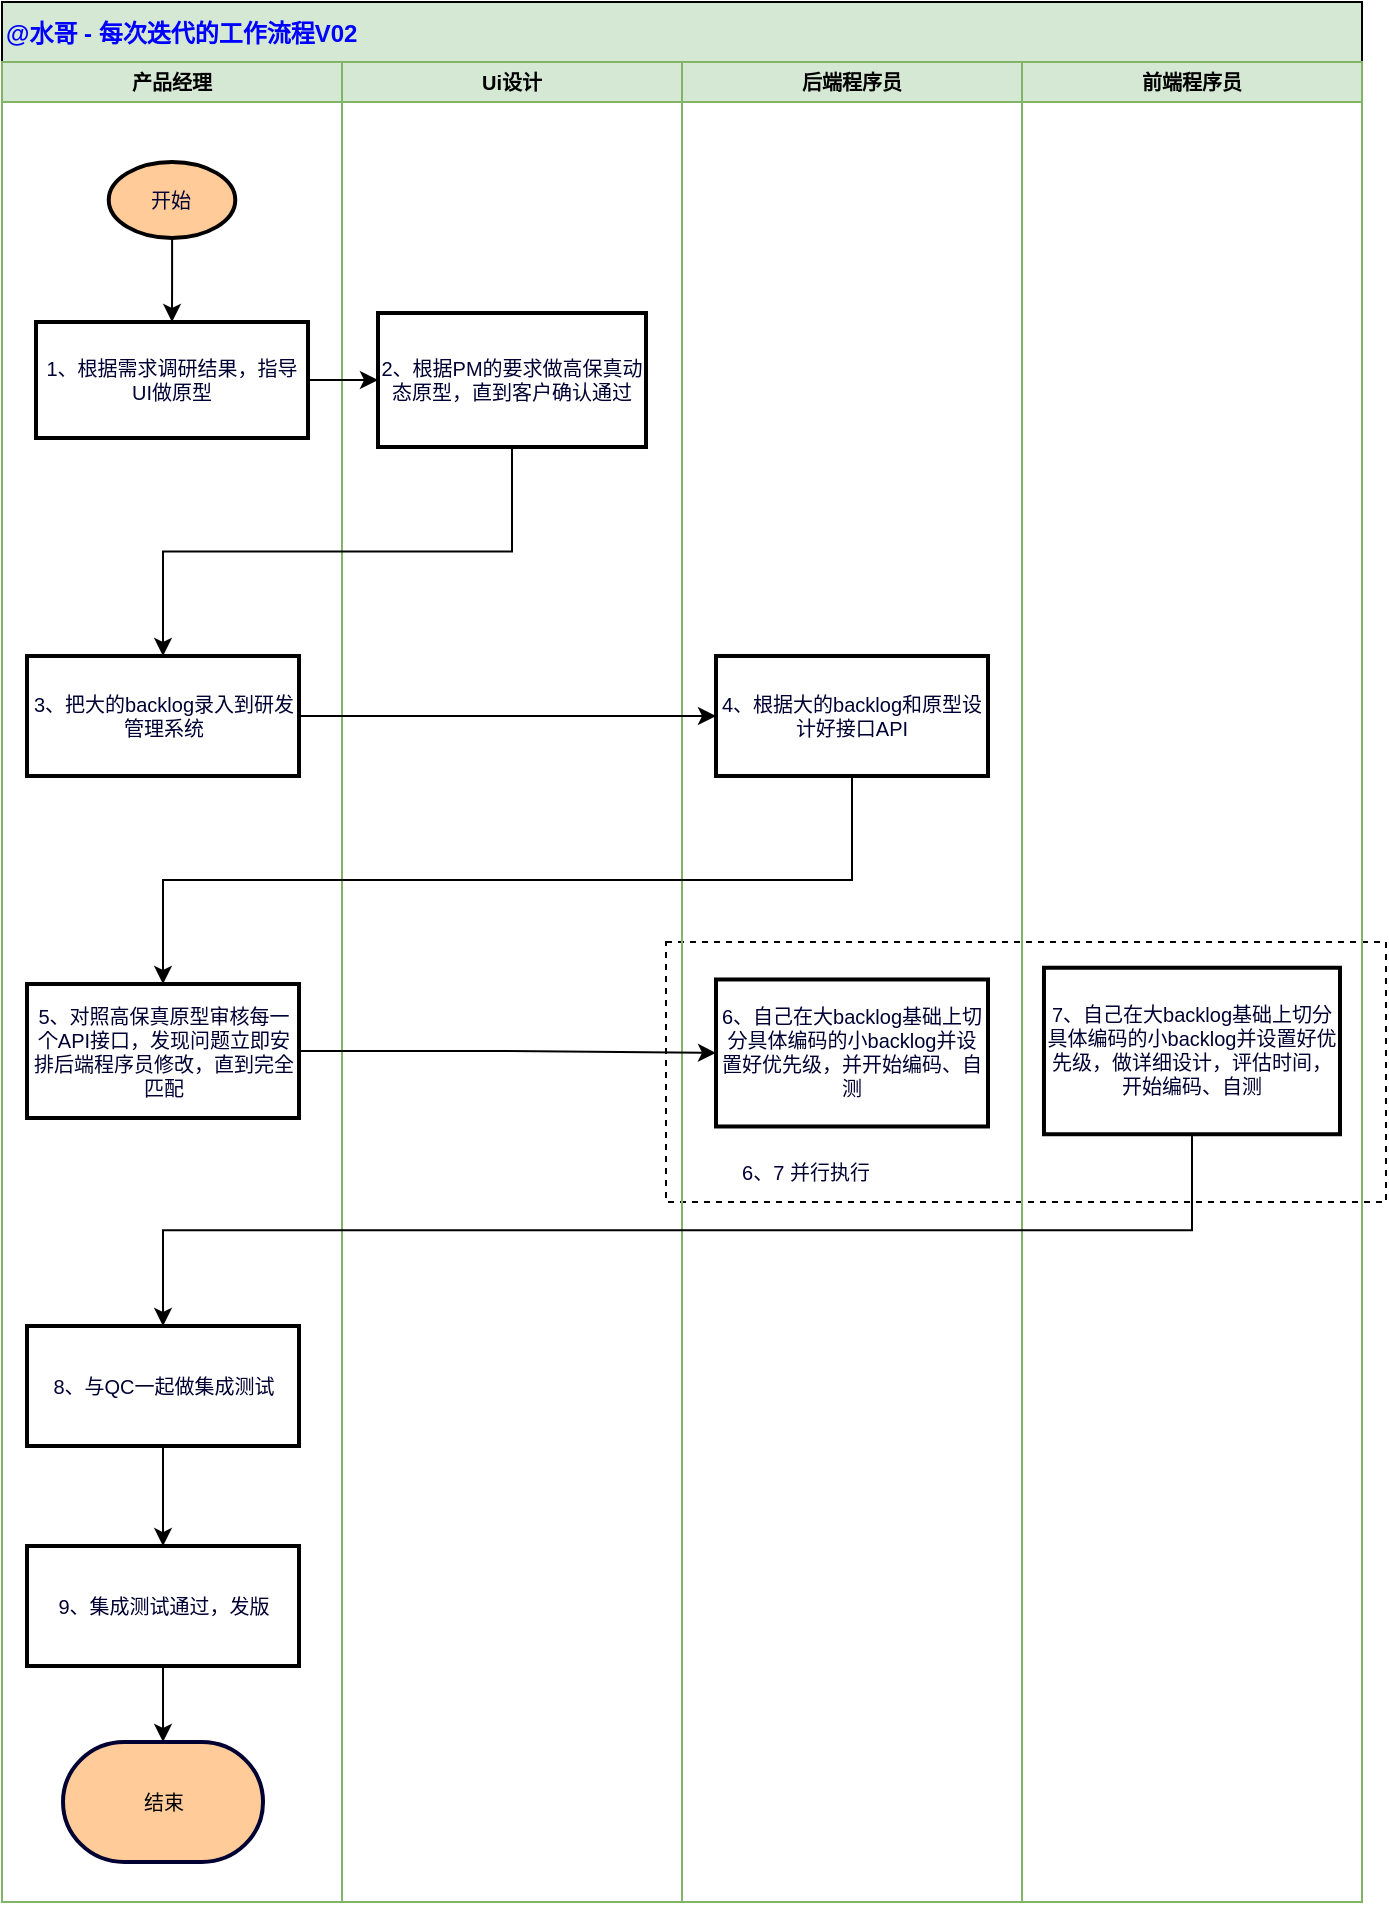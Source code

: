 <mxfile version="20.7.4" type="device" pages="2"><diagram id="YU3feAvMAWmFrvA6Q01h" name="第 1 页"><mxGraphModel dx="1331" dy="869" grid="1" gridSize="10" guides="1" tooltips="1" connect="1" arrows="1" fold="1" page="1" pageScale="1" pageWidth="827" pageHeight="1169" math="0" shadow="0"><root><mxCell id="0"/><mxCell id="1" parent="0"/><mxCell id="A8igVTBkIp0clDDqToqD-30" value="&lt;blockquote style=&quot;margin: 0 0 0 40px; border: none; padding: 0px;&quot;&gt;&lt;span style=&quot;font-size: 10px;&quot;&gt;&lt;br&gt;&lt;/span&gt;&lt;/blockquote&gt;" style="rounded=0;whiteSpace=wrap;html=1;dashed=1;labelBackgroundColor=none;fontSize=10;fontColor=#000033;fillColor=none;align=left;" parent="1" vertex="1"><mxGeometry x="470" y="520" width="360" height="130" as="geometry"/></mxCell><mxCell id="3ieeocN1eD7Hzq-fFFbV-1" value="@水哥 - 每次迭代的工作流程V02" style="swimlane;childLayout=stackLayout;resizeParent=1;resizeParentMax=0;startSize=30;align=left;fontSize=12;fontColor=#0000FF;fillColor=#D5E8D4;" parent="1" vertex="1"><mxGeometry x="138" y="50" width="680" height="950" as="geometry"><mxRectangle x="230" y="30" width="70" height="30" as="alternateBounds"/></mxGeometry></mxCell><mxCell id="3ieeocN1eD7Hzq-fFFbV-2" value="产品经理" style="swimlane;startSize=20;fontSize=10;fillColor=#d5e8d4;strokeColor=#82b366;" parent="3ieeocN1eD7Hzq-fFFbV-1" vertex="1"><mxGeometry y="30" width="170" height="920" as="geometry"/></mxCell><mxCell id="3ieeocN1eD7Hzq-fFFbV-8" value="开始" style="strokeWidth=2;html=1;shape=mxgraph.flowchart.start_1;whiteSpace=wrap;fontSize=10;fontColor=#000033;labelBackgroundColor=none;fillColor=#FFCC99;aspect=fixed;" parent="3ieeocN1eD7Hzq-fFFbV-2" vertex="1"><mxGeometry x="53.37" y="50" width="63.27" height="38" as="geometry"/></mxCell><mxCell id="A8igVTBkIp0clDDqToqD-1" value="1、根据需求调研结果，指导UI做原型" style="whiteSpace=wrap;html=1;fontSize=10;fillColor=none;fontColor=#000033;strokeWidth=2;labelBackgroundColor=none;aspect=fixed;" parent="3ieeocN1eD7Hzq-fFFbV-2" vertex="1"><mxGeometry x="17.005" y="130" width="136" height="58" as="geometry"/></mxCell><mxCell id="A8igVTBkIp0clDDqToqD-2" value="" style="edgeStyle=orthogonalEdgeStyle;rounded=0;orthogonalLoop=1;jettySize=auto;html=1;fontSize=10;fontColor=#000033;" parent="3ieeocN1eD7Hzq-fFFbV-2" source="3ieeocN1eD7Hzq-fFFbV-8" target="A8igVTBkIp0clDDqToqD-1" edge="1"><mxGeometry relative="1" as="geometry"/></mxCell><mxCell id="A8igVTBkIp0clDDqToqD-7" value="3、把大的backlog录入到研发管理系统" style="whiteSpace=wrap;html=1;fontSize=10;fillColor=none;fontColor=#000033;strokeWidth=2;labelBackgroundColor=none;" parent="3ieeocN1eD7Hzq-fFFbV-2" vertex="1"><mxGeometry x="12.505" y="297" width="136" height="60" as="geometry"/></mxCell><mxCell id="A8igVTBkIp0clDDqToqD-11" value="5、对照高保真原型审核每一个API接口，发现问题立即安排后端程序员修改，直到完全匹配" style="whiteSpace=wrap;html=1;fontSize=10;fillColor=none;fontColor=#000033;strokeWidth=2;labelBackgroundColor=none;" parent="3ieeocN1eD7Hzq-fFFbV-2" vertex="1"><mxGeometry x="12.505" y="461" width="136" height="67" as="geometry"/></mxCell><mxCell id="A8igVTBkIp0clDDqToqD-20" value="" style="edgeStyle=orthogonalEdgeStyle;rounded=0;orthogonalLoop=1;jettySize=auto;html=1;fontSize=10;fontColor=#000033;" parent="3ieeocN1eD7Hzq-fFFbV-2" source="A8igVTBkIp0clDDqToqD-16" target="A8igVTBkIp0clDDqToqD-19" edge="1"><mxGeometry relative="1" as="geometry"/></mxCell><mxCell id="A8igVTBkIp0clDDqToqD-16" value="8、与QC一起做集成测试" style="whiteSpace=wrap;html=1;fontSize=10;fillColor=none;fontColor=#000033;strokeWidth=2;labelBackgroundColor=none;" parent="3ieeocN1eD7Hzq-fFFbV-2" vertex="1"><mxGeometry x="12.505" y="632" width="136" height="60" as="geometry"/></mxCell><mxCell id="A8igVTBkIp0clDDqToqD-26" style="edgeStyle=orthogonalEdgeStyle;rounded=0;orthogonalLoop=1;jettySize=auto;html=1;exitX=0.5;exitY=1;exitDx=0;exitDy=0;entryX=0.5;entryY=0;entryDx=0;entryDy=0;entryPerimeter=0;fontSize=10;fontColor=#000033;" parent="3ieeocN1eD7Hzq-fFFbV-2" source="A8igVTBkIp0clDDqToqD-19" target="A8igVTBkIp0clDDqToqD-23" edge="1"><mxGeometry relative="1" as="geometry"/></mxCell><mxCell id="A8igVTBkIp0clDDqToqD-19" value="9、集成测试通过，发版" style="whiteSpace=wrap;html=1;fontSize=10;fillColor=none;fontColor=#000033;strokeWidth=2;labelBackgroundColor=none;" parent="3ieeocN1eD7Hzq-fFFbV-2" vertex="1"><mxGeometry x="12.505" y="742.005" width="136" height="60" as="geometry"/></mxCell><mxCell id="A8igVTBkIp0clDDqToqD-23" value="结束" style="strokeWidth=2;html=1;shape=mxgraph.flowchart.terminator;whiteSpace=wrap;labelBackgroundColor=none;fontSize=10;fillColor=#FFCC99;strokeColor=#000033;" parent="3ieeocN1eD7Hzq-fFFbV-2" vertex="1"><mxGeometry x="30.51" y="840" width="100" height="60" as="geometry"/></mxCell><mxCell id="3ieeocN1eD7Hzq-fFFbV-3" value="Ui设计" style="swimlane;startSize=20;fontSize=10;fillColor=#d5e8d4;strokeColor=#82b366;" parent="3ieeocN1eD7Hzq-fFFbV-1" vertex="1"><mxGeometry x="170" y="30" width="170" height="920" as="geometry"/></mxCell><mxCell id="A8igVTBkIp0clDDqToqD-3" value="2、根据PM的要求做高保真动态原型，直到客户确认通过" style="whiteSpace=wrap;html=1;fontSize=10;fillColor=none;fontColor=#000033;strokeWidth=2;labelBackgroundColor=none;aspect=fixed;" parent="3ieeocN1eD7Hzq-fFFbV-3" vertex="1"><mxGeometry x="18" y="125.51" width="134" height="66.99" as="geometry"/></mxCell><mxCell id="3ieeocN1eD7Hzq-fFFbV-4" value="后端程序员" style="swimlane;startSize=20;fontSize=10;fillColor=#d5e8d4;strokeColor=#82b366;" parent="3ieeocN1eD7Hzq-fFFbV-1" vertex="1"><mxGeometry x="340" y="30" width="170" height="920" as="geometry"/></mxCell><mxCell id="A8igVTBkIp0clDDqToqD-9" value="4、根据大的backlog和原型设计好接口API" style="whiteSpace=wrap;html=1;fontSize=10;fillColor=none;fontColor=#000033;strokeWidth=2;labelBackgroundColor=none;" parent="3ieeocN1eD7Hzq-fFFbV-4" vertex="1"><mxGeometry x="17" y="296.995" width="136" height="60" as="geometry"/></mxCell><mxCell id="A8igVTBkIp0clDDqToqD-13" value="6、自己在大backlog基础上切分具体编码的小backlog并设置好优先级，并开始编码、自测" style="whiteSpace=wrap;html=1;fontSize=10;fillColor=none;fontColor=#000033;strokeWidth=2;labelBackgroundColor=none;" parent="3ieeocN1eD7Hzq-fFFbV-4" vertex="1"><mxGeometry x="17" y="458.74" width="136" height="73.5" as="geometry"/></mxCell><mxCell id="3ieeocN1eD7Hzq-fFFbV-5" value="前端程序员" style="swimlane;startSize=20;fontSize=10;fillColor=#d5e8d4;strokeColor=#82b366;" parent="3ieeocN1eD7Hzq-fFFbV-1" vertex="1"><mxGeometry x="510" y="30" width="170" height="920" as="geometry"/></mxCell><mxCell id="A8igVTBkIp0clDDqToqD-15" value="7、自己在大backlog基础上切分具体编码的小backlog并设置好优先级，做详细设计，评估时间，开始编码、自测" style="whiteSpace=wrap;html=1;fontSize=10;fillColor=none;fontColor=#000033;strokeWidth=2;labelBackgroundColor=none;" parent="3ieeocN1eD7Hzq-fFFbV-5" vertex="1"><mxGeometry x="10.99" y="452.87" width="148.01" height="83.25" as="geometry"/></mxCell><mxCell id="A8igVTBkIp0clDDqToqD-4" value="" style="edgeStyle=orthogonalEdgeStyle;rounded=0;orthogonalLoop=1;jettySize=auto;html=1;fontSize=10;fontColor=#000033;" parent="3ieeocN1eD7Hzq-fFFbV-1" source="A8igVTBkIp0clDDqToqD-1" target="A8igVTBkIp0clDDqToqD-3" edge="1"><mxGeometry relative="1" as="geometry"/></mxCell><mxCell id="A8igVTBkIp0clDDqToqD-8" value="" style="edgeStyle=orthogonalEdgeStyle;rounded=0;orthogonalLoop=1;jettySize=auto;html=1;fontSize=10;fontColor=#000033;exitX=0.5;exitY=1;exitDx=0;exitDy=0;" parent="3ieeocN1eD7Hzq-fFFbV-1" source="A8igVTBkIp0clDDqToqD-3" target="A8igVTBkIp0clDDqToqD-7" edge="1"><mxGeometry relative="1" as="geometry"/></mxCell><mxCell id="A8igVTBkIp0clDDqToqD-10" value="" style="edgeStyle=orthogonalEdgeStyle;rounded=0;orthogonalLoop=1;jettySize=auto;html=1;fontSize=10;fontColor=#000033;" parent="3ieeocN1eD7Hzq-fFFbV-1" source="A8igVTBkIp0clDDqToqD-7" target="A8igVTBkIp0clDDqToqD-9" edge="1"><mxGeometry relative="1" as="geometry"/></mxCell><mxCell id="A8igVTBkIp0clDDqToqD-12" value="" style="edgeStyle=orthogonalEdgeStyle;rounded=0;orthogonalLoop=1;jettySize=auto;html=1;fontSize=10;fontColor=#000033;exitX=0.5;exitY=1;exitDx=0;exitDy=0;" parent="3ieeocN1eD7Hzq-fFFbV-1" source="A8igVTBkIp0clDDqToqD-9" target="A8igVTBkIp0clDDqToqD-11" edge="1"><mxGeometry relative="1" as="geometry"/></mxCell><mxCell id="A8igVTBkIp0clDDqToqD-14" value="" style="edgeStyle=orthogonalEdgeStyle;rounded=0;orthogonalLoop=1;jettySize=auto;html=1;fontSize=10;fontColor=#000033;" parent="3ieeocN1eD7Hzq-fFFbV-1" source="A8igVTBkIp0clDDqToqD-11" target="A8igVTBkIp0clDDqToqD-13" edge="1"><mxGeometry relative="1" as="geometry"/></mxCell><mxCell id="A8igVTBkIp0clDDqToqD-18" style="edgeStyle=orthogonalEdgeStyle;rounded=0;orthogonalLoop=1;jettySize=auto;html=1;exitX=0.5;exitY=1;exitDx=0;exitDy=0;entryX=0.5;entryY=0;entryDx=0;entryDy=0;fontSize=10;fontColor=#000033;" parent="3ieeocN1eD7Hzq-fFFbV-1" source="A8igVTBkIp0clDDqToqD-15" target="A8igVTBkIp0clDDqToqD-16" edge="1"><mxGeometry relative="1" as="geometry"/></mxCell><mxCell id="A8igVTBkIp0clDDqToqD-31" value="6、7 并行执行" style="text;html=1;strokeColor=none;fillColor=none;align=center;verticalAlign=middle;whiteSpace=wrap;rounded=0;dashed=1;labelBackgroundColor=none;fontSize=10;fontColor=#000033;" parent="1" vertex="1"><mxGeometry x="500" y="620" width="80" height="30" as="geometry"/></mxCell></root></mxGraphModel></diagram><diagram id="e3qZsR3POoV4wBiaslGo" name="第 2 页"><mxGraphModel dx="1331" dy="869" grid="1" gridSize="10" guides="1" tooltips="1" connect="1" arrows="1" fold="1" page="1" pageScale="1" pageWidth="827" pageHeight="1169" math="0" shadow="0"><root><mxCell id="0"/><mxCell id="1" parent="0"/><mxCell id="Qcqd4fFo94vFyrTB7LXJ-3" value="" style="edgeStyle=orthogonalEdgeStyle;rounded=0;orthogonalLoop=1;jettySize=auto;html=1;" edge="1" parent="1" source="Qcqd4fFo94vFyrTB7LXJ-1" target="Qcqd4fFo94vFyrTB7LXJ-2"><mxGeometry relative="1" as="geometry"/></mxCell><mxCell id="Qcqd4fFo94vFyrTB7LXJ-1" value="http client" style="ellipse;whiteSpace=wrap;html=1;" vertex="1" parent="1"><mxGeometry x="20" y="210" width="120" height="80" as="geometry"/></mxCell><mxCell id="Qcqd4fFo94vFyrTB7LXJ-5" value="" style="edgeStyle=orthogonalEdgeStyle;rounded=0;orthogonalLoop=1;jettySize=auto;html=1;" edge="1" parent="1" source="Qcqd4fFo94vFyrTB7LXJ-2" target="Qcqd4fFo94vFyrTB7LXJ-4"><mxGeometry relative="1" as="geometry"/></mxCell><mxCell id="Qcqd4fFo94vFyrTB7LXJ-2" value="nginx" style="whiteSpace=wrap;html=1;" vertex="1" parent="1"><mxGeometry x="220" y="220" width="120" height="60" as="geometry"/></mxCell><mxCell id="Qcqd4fFo94vFyrTB7LXJ-7" value="" style="edgeStyle=orthogonalEdgeStyle;rounded=0;orthogonalLoop=1;jettySize=auto;html=1;" edge="1" parent="1" source="Qcqd4fFo94vFyrTB7LXJ-4" target="Qcqd4fFo94vFyrTB7LXJ-6"><mxGeometry relative="1" as="geometry"/></mxCell><mxCell id="Qcqd4fFo94vFyrTB7LXJ-4" value="php-fpm" style="whiteSpace=wrap;html=1;" vertex="1" parent="1"><mxGeometry x="420" y="220" width="120" height="60" as="geometry"/></mxCell><mxCell id="Qcqd4fFo94vFyrTB7LXJ-6" value="php" style="whiteSpace=wrap;html=1;" vertex="1" parent="1"><mxGeometry x="620" y="220" width="120" height="60" as="geometry"/></mxCell></root></mxGraphModel></diagram></mxfile>